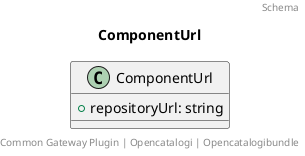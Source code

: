 @startuml
title: ComponentUrl
footer: Common Gateway Plugin | Opencatalogi | Opencatalogibundle 
header: Schema

class ComponentUrl {
  + repositoryUrl: string
}
@enduml

